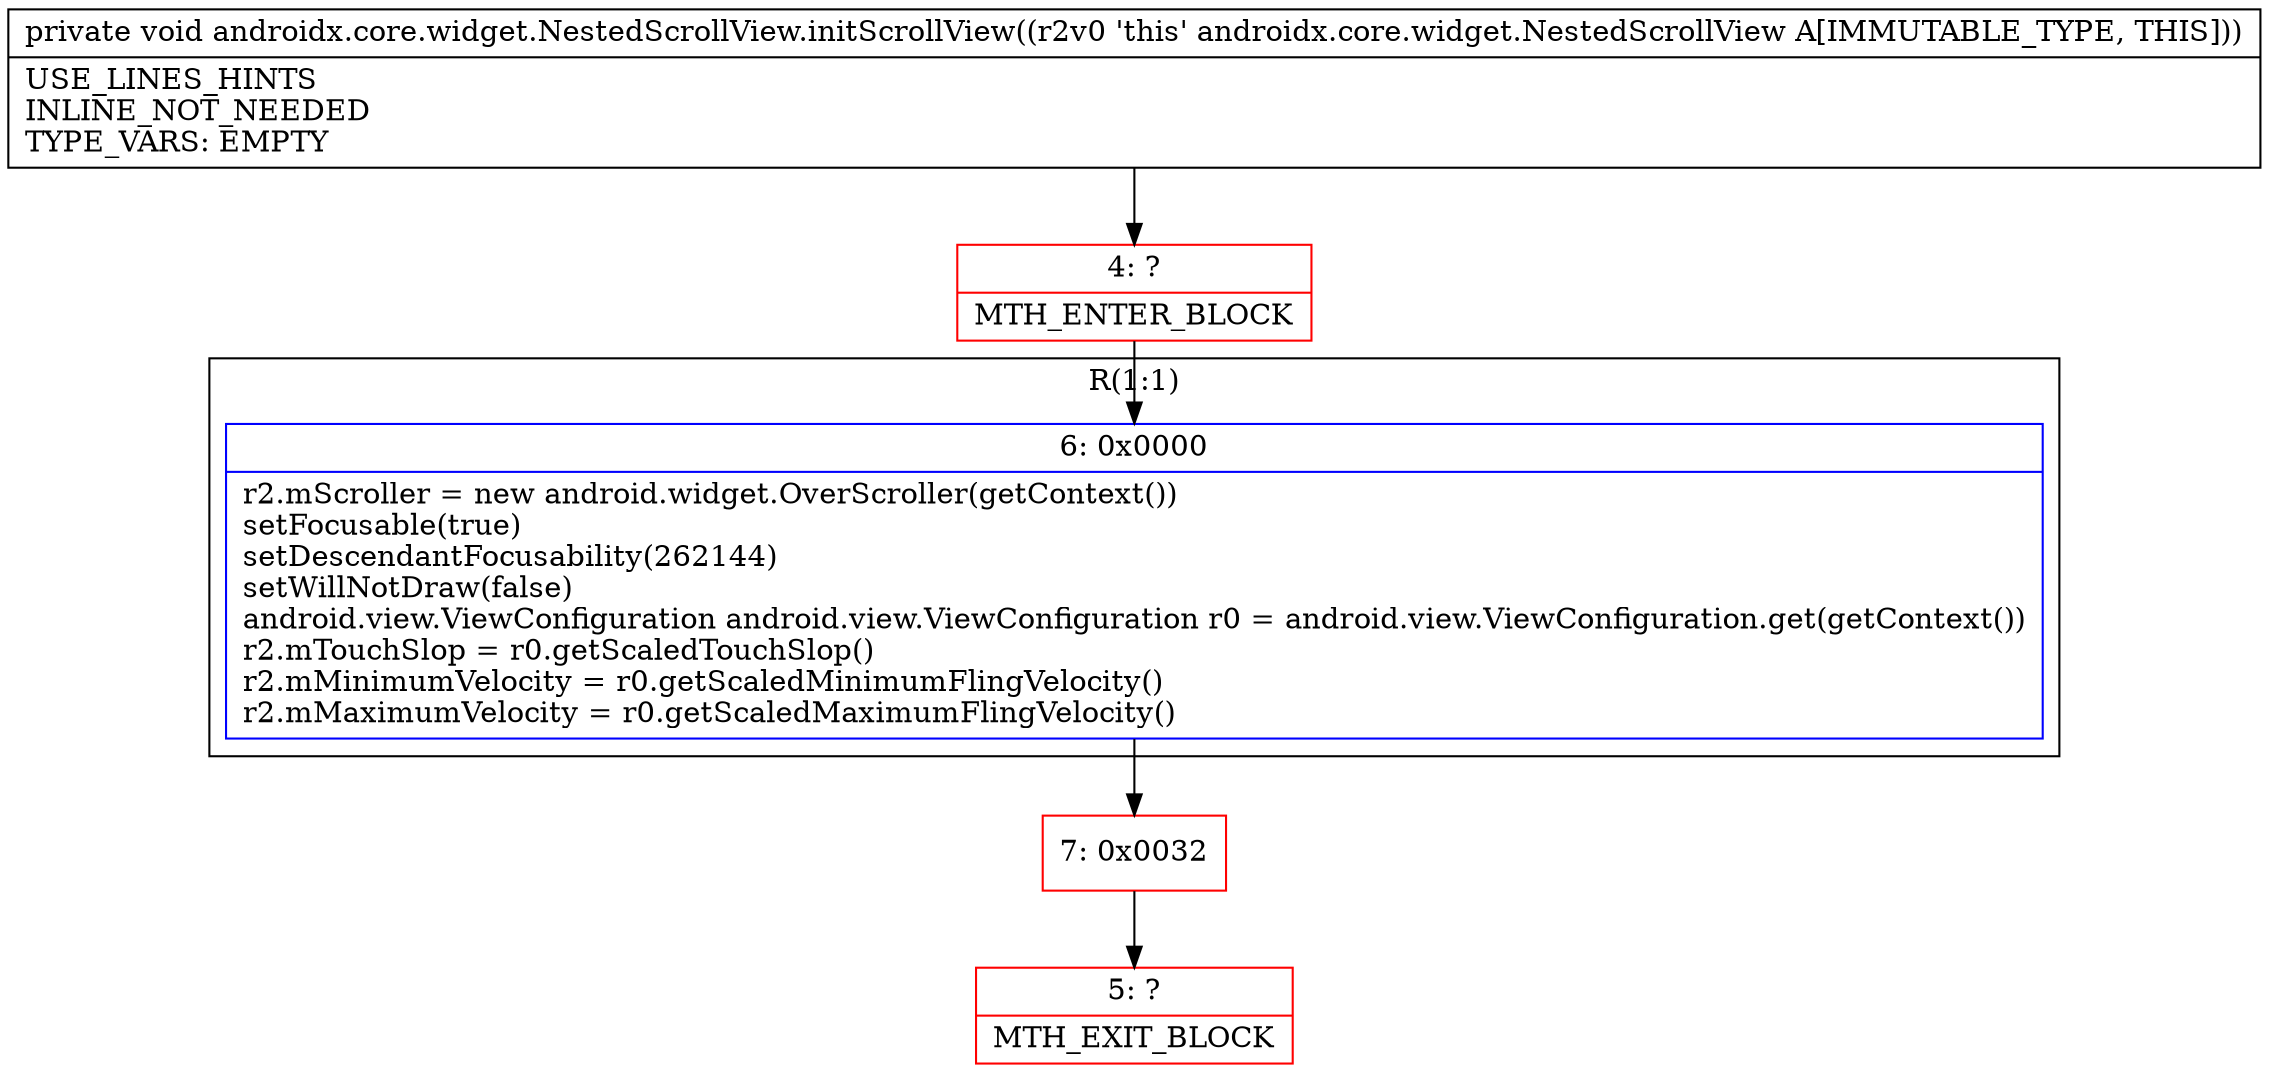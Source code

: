 digraph "CFG forandroidx.core.widget.NestedScrollView.initScrollView()V" {
subgraph cluster_Region_1772940801 {
label = "R(1:1)";
node [shape=record,color=blue];
Node_6 [shape=record,label="{6\:\ 0x0000|r2.mScroller = new android.widget.OverScroller(getContext())\lsetFocusable(true)\lsetDescendantFocusability(262144)\lsetWillNotDraw(false)\landroid.view.ViewConfiguration android.view.ViewConfiguration r0 = android.view.ViewConfiguration.get(getContext())\lr2.mTouchSlop = r0.getScaledTouchSlop()\lr2.mMinimumVelocity = r0.getScaledMinimumFlingVelocity()\lr2.mMaximumVelocity = r0.getScaledMaximumFlingVelocity()\l}"];
}
Node_4 [shape=record,color=red,label="{4\:\ ?|MTH_ENTER_BLOCK\l}"];
Node_7 [shape=record,color=red,label="{7\:\ 0x0032}"];
Node_5 [shape=record,color=red,label="{5\:\ ?|MTH_EXIT_BLOCK\l}"];
MethodNode[shape=record,label="{private void androidx.core.widget.NestedScrollView.initScrollView((r2v0 'this' androidx.core.widget.NestedScrollView A[IMMUTABLE_TYPE, THIS]))  | USE_LINES_HINTS\lINLINE_NOT_NEEDED\lTYPE_VARS: EMPTY\l}"];
MethodNode -> Node_4;Node_6 -> Node_7;
Node_4 -> Node_6;
Node_7 -> Node_5;
}

